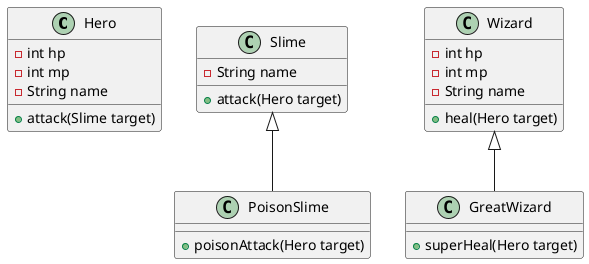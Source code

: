 @startuml

class Hero {
    - int hp
    - int mp
    - String name
    + attack(Slime target)
}

class Slime {
    - String name
    + attack(Hero target)
}

class PoisonSlime {
    + poisonAttack(Hero target)
}

class Wizard {
    - int hp
    - int mp
    - String name
    + heal(Hero target)
}

class GreatWizard {
    + superHeal(Hero target)
}

'PoisonSlime --|> Slime
'GreatWizard --|> Wizard
Slime <|-- PoisonSlime
Wizard <|-- GreatWizard


'Hero --> Slime : attack
'Slime --> Hero : attack
'PoisonSlime --> Hero : poisonAttack
'Wizard --> Hero : heal
'GreatWizard --> Hero : superHeal

@enduml
